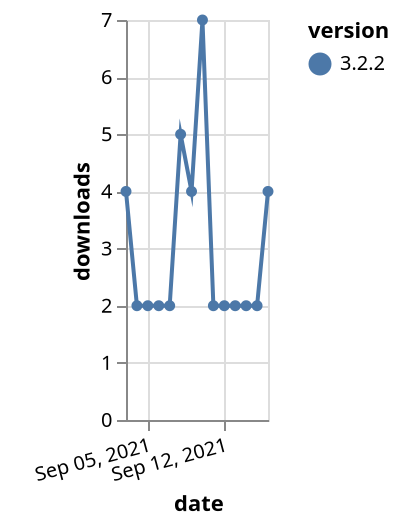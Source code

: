 {"$schema": "https://vega.github.io/schema/vega-lite/v5.json", "description": "A simple bar chart with embedded data.", "data": {"values": [{"date": "2021-09-03", "total": 4368, "delta": 4, "version": "3.2.2"}, {"date": "2021-09-04", "total": 4370, "delta": 2, "version": "3.2.2"}, {"date": "2021-09-05", "total": 4372, "delta": 2, "version": "3.2.2"}, {"date": "2021-09-06", "total": 4374, "delta": 2, "version": "3.2.2"}, {"date": "2021-09-07", "total": 4376, "delta": 2, "version": "3.2.2"}, {"date": "2021-09-08", "total": 4381, "delta": 5, "version": "3.2.2"}, {"date": "2021-09-09", "total": 4385, "delta": 4, "version": "3.2.2"}, {"date": "2021-09-10", "total": 4392, "delta": 7, "version": "3.2.2"}, {"date": "2021-09-11", "total": 4394, "delta": 2, "version": "3.2.2"}, {"date": "2021-09-12", "total": 4396, "delta": 2, "version": "3.2.2"}, {"date": "2021-09-13", "total": 4398, "delta": 2, "version": "3.2.2"}, {"date": "2021-09-14", "total": 4400, "delta": 2, "version": "3.2.2"}, {"date": "2021-09-15", "total": 4402, "delta": 2, "version": "3.2.2"}, {"date": "2021-09-16", "total": 4406, "delta": 4, "version": "3.2.2"}]}, "width": "container", "mark": {"type": "line", "point": {"filled": true}}, "encoding": {"x": {"field": "date", "type": "temporal", "timeUnit": "yearmonthdate", "title": "date", "axis": {"labelAngle": -15}}, "y": {"field": "delta", "type": "quantitative", "title": "downloads"}, "color": {"field": "version", "type": "nominal"}, "tooltip": {"field": "delta"}}}